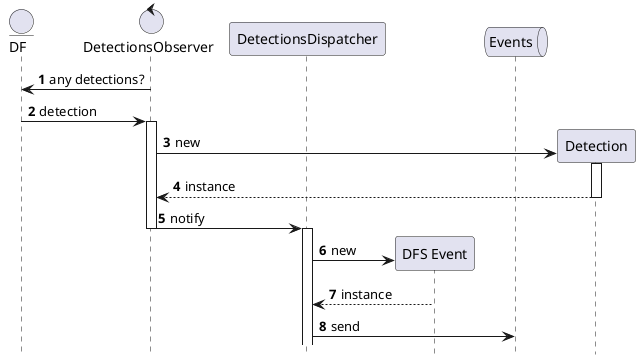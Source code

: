 @startuml
'https://plantuml.com/sequence-diagram

autonumber
hide footbox

entity DF
control DetectionsObserver as DO
participant DetectionsDispatcher as DD
participant "DFS Event" as DFSE
queue Events

DF <- DO: any detections?
DF -> DO: detection
activate DO

create Detection
DO -> Detection : new
activate Detection
Detection --> DO : instance
deactivate Detection

DO -> DD: notify
deactivate DO

activate DD
create DFSE
DD -> DFSE : new
DFSE --> DD : instance
DD -> Events : send



@enduml